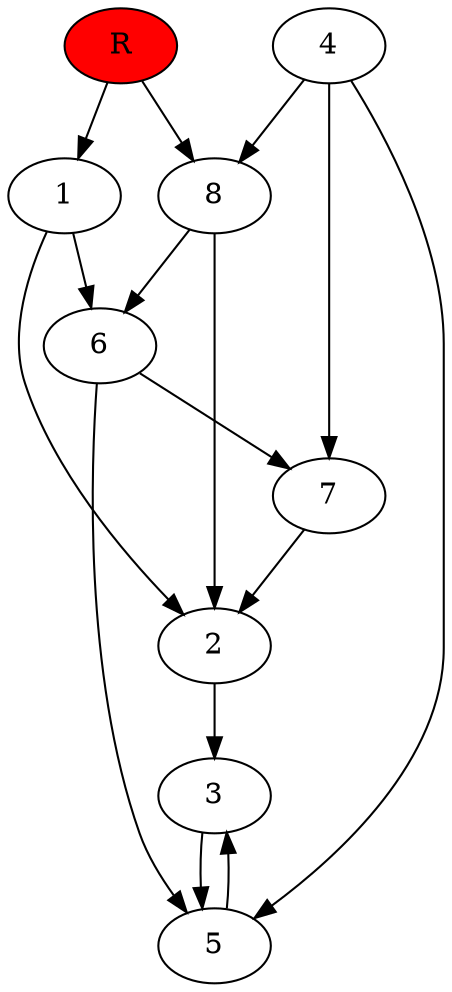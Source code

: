 digraph prb68043 {
	1
	2
	3
	4
	5
	6
	7
	8
	R [fillcolor="#ff0000" style=filled]
	1 -> 2
	1 -> 6
	2 -> 3
	3 -> 5
	4 -> 5
	4 -> 7
	4 -> 8
	5 -> 3
	6 -> 5
	6 -> 7
	7 -> 2
	8 -> 2
	8 -> 6
	R -> 1
	R -> 8
}
